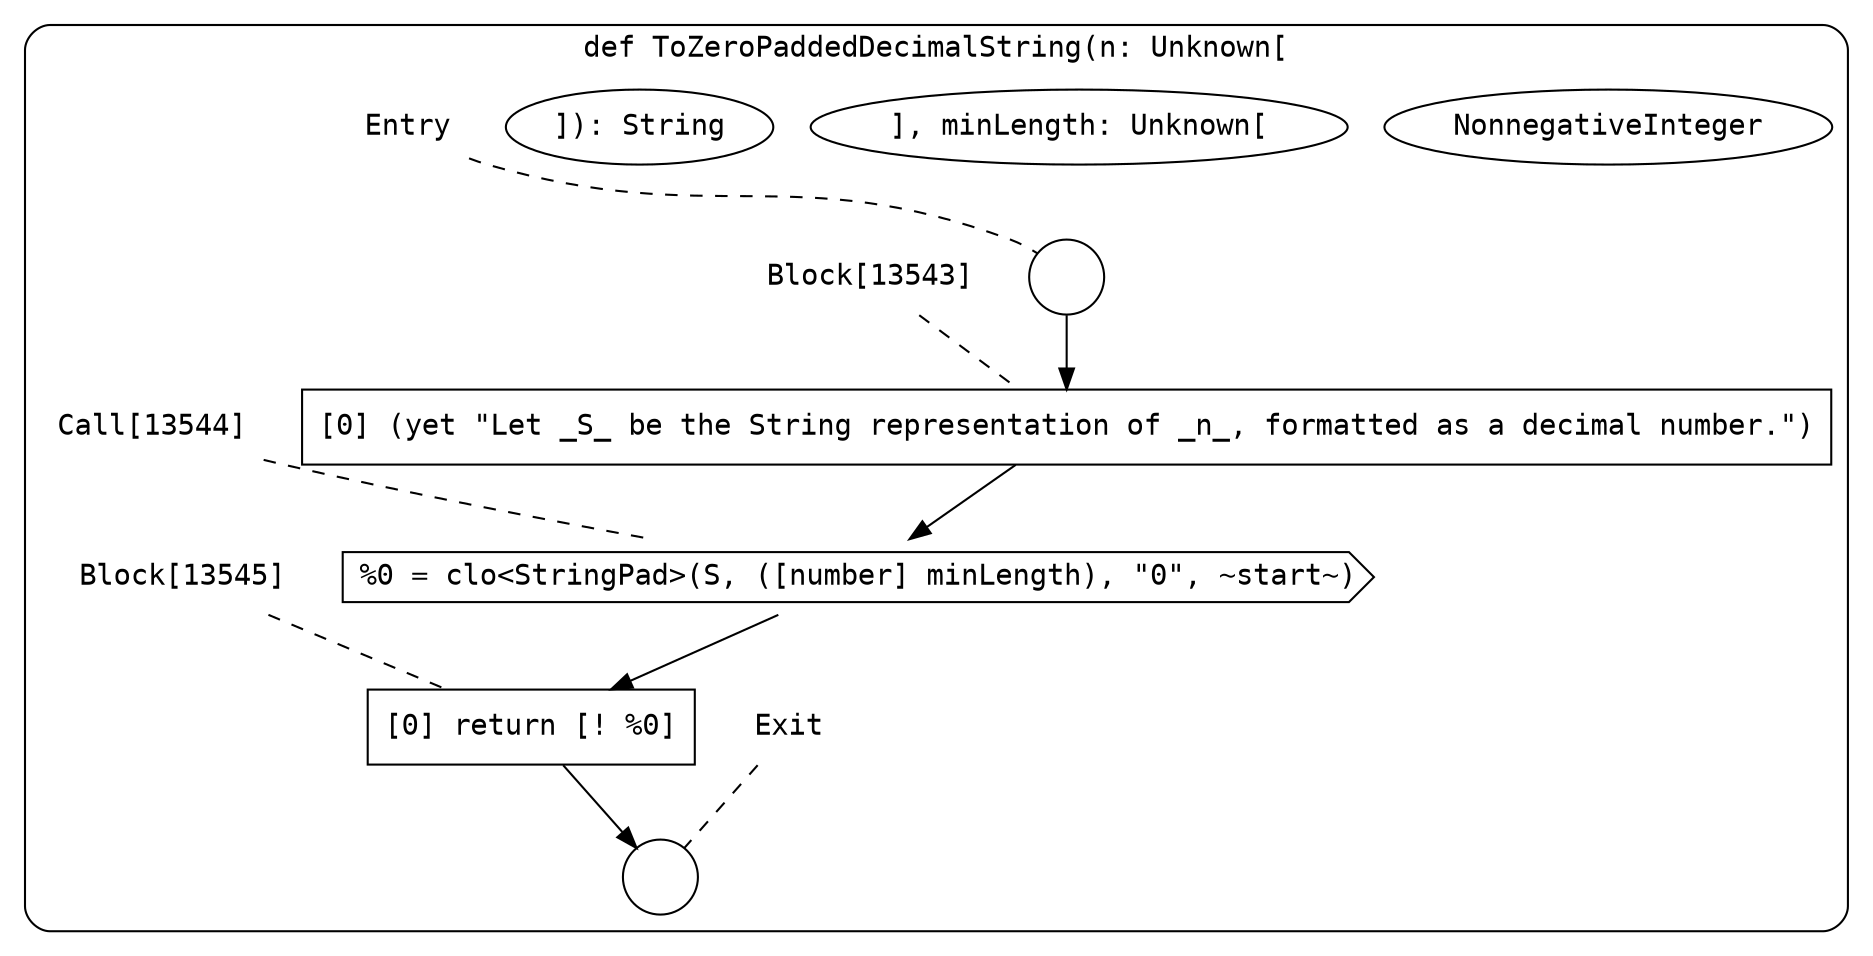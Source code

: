 digraph {
  graph [fontname = "Consolas"]
  node [fontname = "Consolas"]
  edge [fontname = "Consolas"]
  subgraph cluster2184 {
    label = "def ToZeroPaddedDecimalString(n: Unknown["NonnegativeInteger"], minLength: Unknown["NonnegativeInteger"]): String"
    style = rounded
    cluster2184_entry_name [shape=none, label=<<font color="black">Entry</font>>]
    cluster2184_entry_name -> cluster2184_entry [arrowhead=none, color="black", style=dashed]
    cluster2184_entry [shape=circle label=" " color="black" fillcolor="white" style=filled]
    cluster2184_entry -> node13543 [color="black"]
    cluster2184_exit_name [shape=none, label=<<font color="black">Exit</font>>]
    cluster2184_exit_name -> cluster2184_exit [arrowhead=none, color="black", style=dashed]
    cluster2184_exit [shape=circle label=" " color="black" fillcolor="white" style=filled]
    node13543_name [shape=none, label=<<font color="black">Block[13543]</font>>]
    node13543_name -> node13543 [arrowhead=none, color="black", style=dashed]
    node13543 [shape=box, label=<<font color="black">[0] (yet &quot;Let _S_ be the String representation of _n_, formatted as a decimal number.&quot;)<BR ALIGN="LEFT"/></font>> color="black" fillcolor="white", style=filled]
    node13543 -> node13544 [color="black"]
    node13544_name [shape=none, label=<<font color="black">Call[13544]</font>>]
    node13544_name -> node13544 [arrowhead=none, color="black", style=dashed]
    node13544 [shape=cds, label=<<font color="black">%0 = clo&lt;StringPad&gt;(S, ([number] minLength), &quot;0&quot;, ~start~)</font>> color="black" fillcolor="white", style=filled]
    node13544 -> node13545 [color="black"]
    node13545_name [shape=none, label=<<font color="black">Block[13545]</font>>]
    node13545_name -> node13545 [arrowhead=none, color="black", style=dashed]
    node13545 [shape=box, label=<<font color="black">[0] return [! %0]<BR ALIGN="LEFT"/></font>> color="black" fillcolor="white", style=filled]
    node13545 -> cluster2184_exit [color="black"]
  }
}